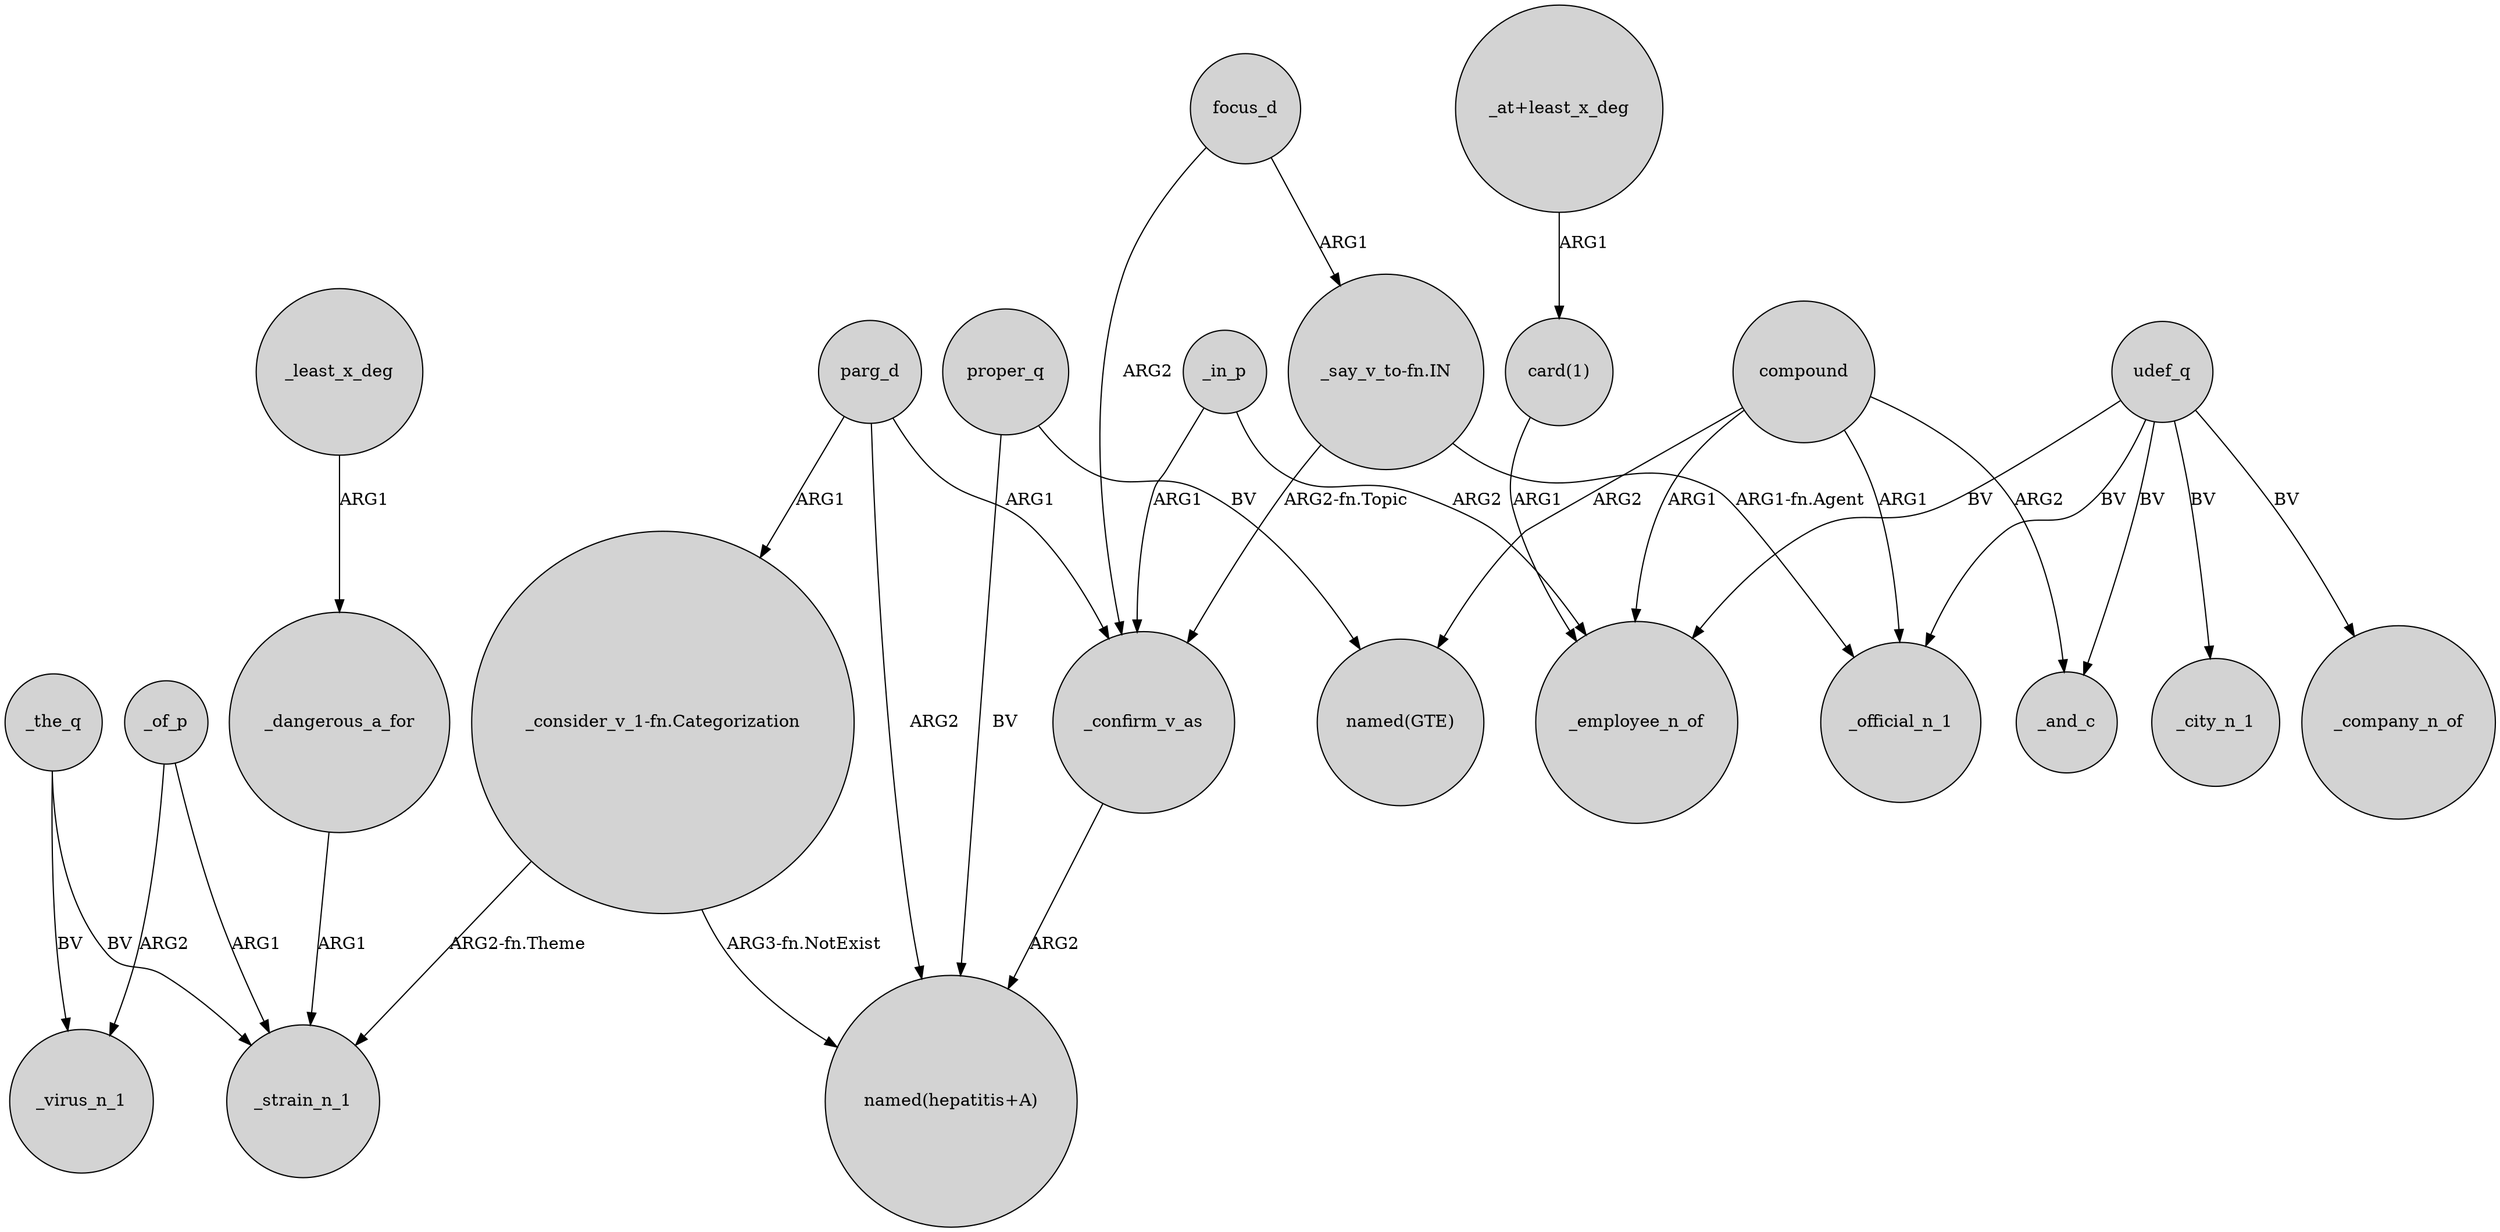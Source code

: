 digraph {
	node [shape=circle style=filled]
	_of_p -> _strain_n_1 [label=ARG1]
	parg_d -> _confirm_v_as [label=ARG1]
	_dangerous_a_for -> _strain_n_1 [label=ARG1]
	udef_q -> _employee_n_of [label=BV]
	_in_p -> _employee_n_of [label=ARG2]
	"_at+least_x_deg" -> "card(1)" [label=ARG1]
	proper_q -> "named(GTE)" [label=BV]
	"_say_v_to-fn.IN" -> _official_n_1 [label="ARG1-fn.Agent"]
	parg_d -> "_consider_v_1-fn.Categorization" [label=ARG1]
	compound -> "named(GTE)" [label=ARG2]
	compound -> _employee_n_of [label=ARG1]
	udef_q -> _city_n_1 [label=BV]
	"_say_v_to-fn.IN" -> _confirm_v_as [label="ARG2-fn.Topic"]
	_of_p -> _virus_n_1 [label=ARG2]
	compound -> _and_c [label=ARG2]
	"_consider_v_1-fn.Categorization" -> "named(hepatitis+A)" [label="ARG3-fn.NotExist"]
	"card(1)" -> _employee_n_of [label=ARG1]
	udef_q -> _official_n_1 [label=BV]
	parg_d -> "named(hepatitis+A)" [label=ARG2]
	_the_q -> _strain_n_1 [label=BV]
	_confirm_v_as -> "named(hepatitis+A)" [label=ARG2]
	_least_x_deg -> _dangerous_a_for [label=ARG1]
	_in_p -> _confirm_v_as [label=ARG1]
	compound -> _official_n_1 [label=ARG1]
	udef_q -> _company_n_of [label=BV]
	focus_d -> _confirm_v_as [label=ARG2]
	udef_q -> _and_c [label=BV]
	proper_q -> "named(hepatitis+A)" [label=BV]
	_the_q -> _virus_n_1 [label=BV]
	focus_d -> "_say_v_to-fn.IN" [label=ARG1]
	"_consider_v_1-fn.Categorization" -> _strain_n_1 [label="ARG2-fn.Theme"]
}
